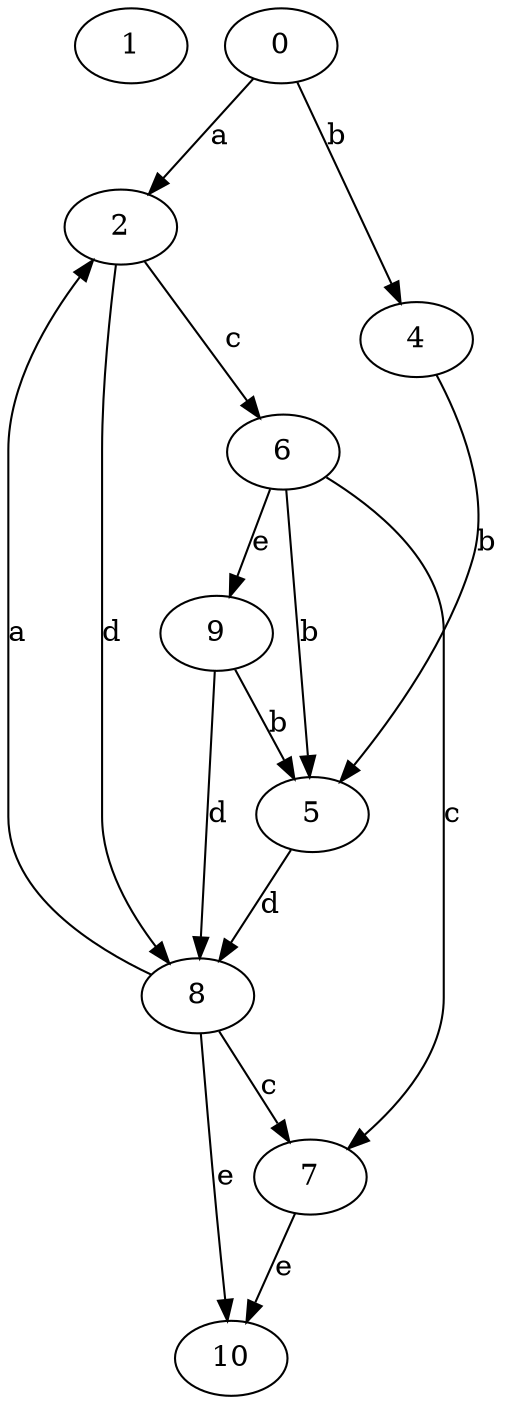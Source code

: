 strict digraph  {
1;
2;
4;
5;
6;
7;
0;
8;
9;
10;
2 -> 6  [label=c];
2 -> 8  [label=d];
4 -> 5  [label=b];
5 -> 8  [label=d];
6 -> 5  [label=b];
6 -> 7  [label=c];
6 -> 9  [label=e];
7 -> 10  [label=e];
0 -> 2  [label=a];
0 -> 4  [label=b];
8 -> 2  [label=a];
8 -> 7  [label=c];
8 -> 10  [label=e];
9 -> 5  [label=b];
9 -> 8  [label=d];
}

